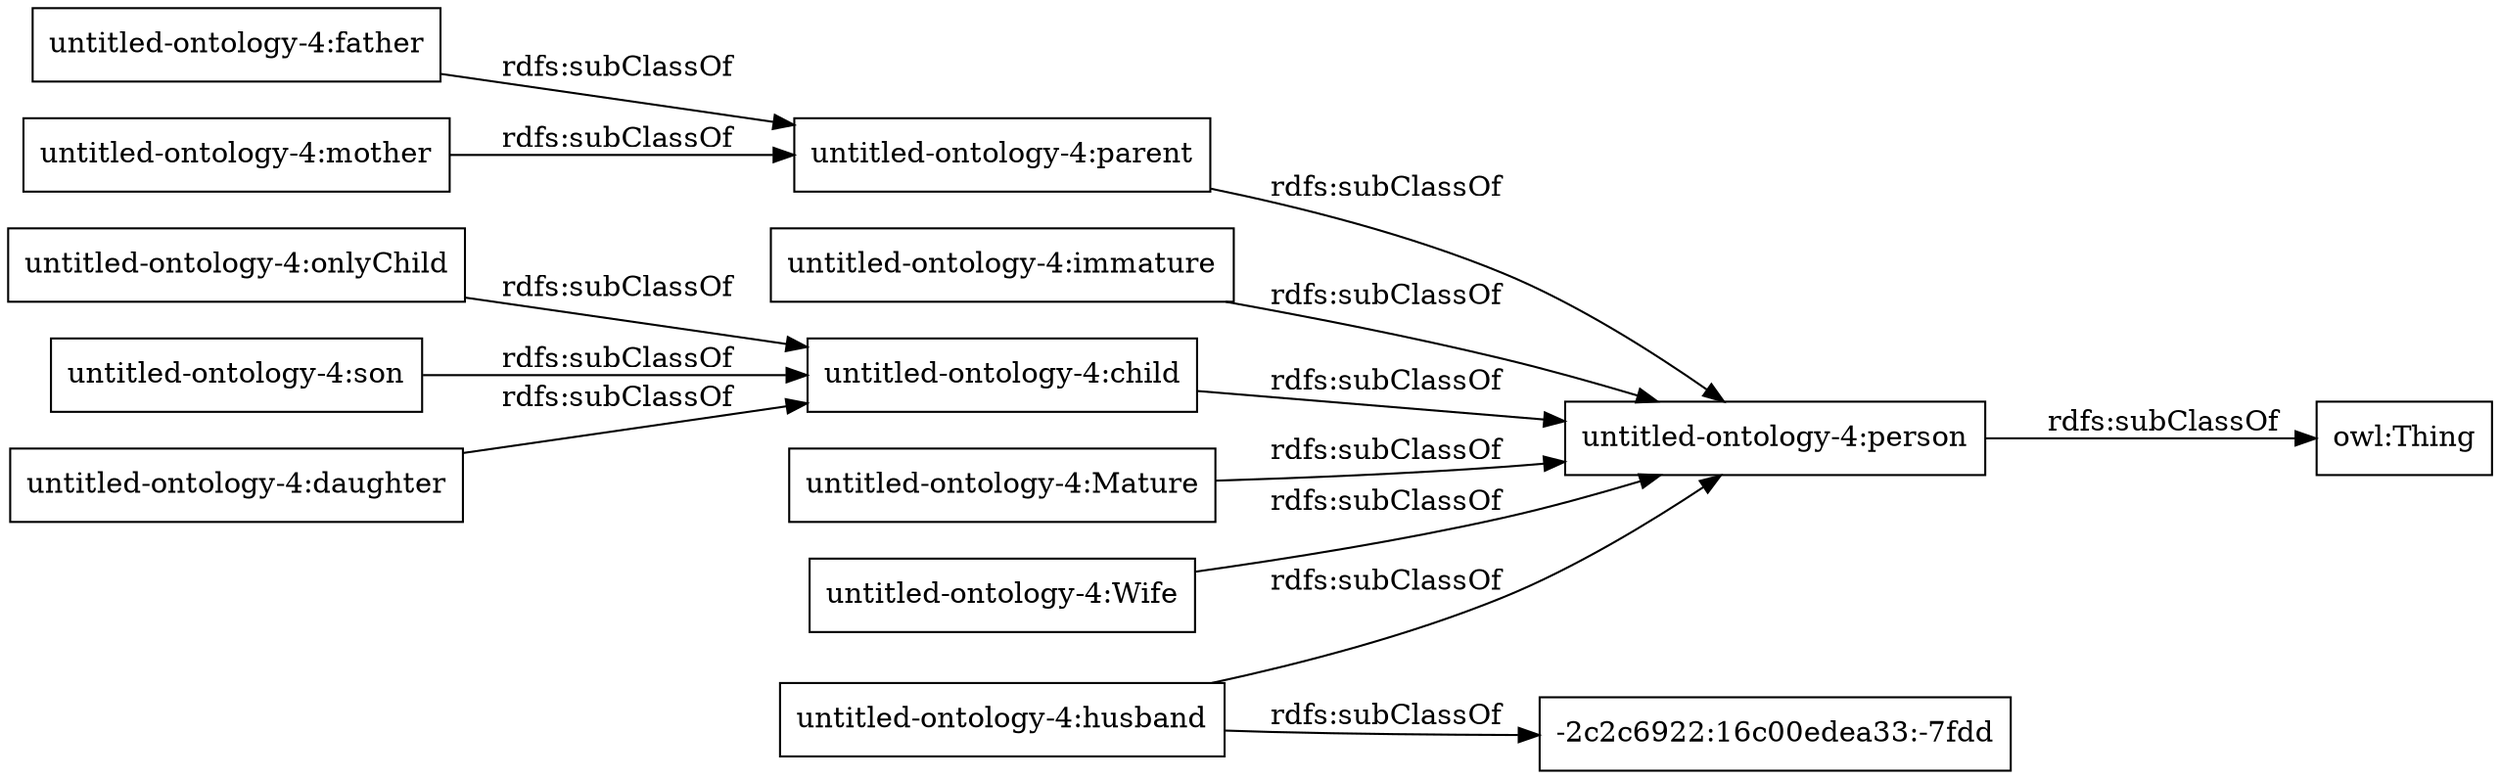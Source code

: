 digraph ar2dtool_diagram { 
rankdir=LR;
size="1000"
node [shape = rectangle, color="black"]; "untitled-ontology-4:immature" "untitled-ontology-4:onlyChild" "untitled-ontology-4:child" "untitled-ontology-4:Mature" "untitled-ontology-4:mother" "untitled-ontology-4:son" "untitled-ontology-4:person" "untitled-ontology-4:Wife" "untitled-ontology-4:father" "-2c2c6922:16c00edea33:-7fdd" "untitled-ontology-4:husband" "untitled-ontology-4:daughter" "untitled-ontology-4:parent" ; /*classes style*/
	"untitled-ontology-4:mother" -> "untitled-ontology-4:parent" [ label = "rdfs:subClassOf" ];
	"untitled-ontology-4:son" -> "untitled-ontology-4:child" [ label = "rdfs:subClassOf" ];
	"untitled-ontology-4:person" -> "owl:Thing" [ label = "rdfs:subClassOf" ];
	"untitled-ontology-4:parent" -> "untitled-ontology-4:person" [ label = "rdfs:subClassOf" ];
	"untitled-ontology-4:husband" -> "-2c2c6922:16c00edea33:-7fdd" [ label = "rdfs:subClassOf" ];
	"untitled-ontology-4:husband" -> "untitled-ontology-4:person" [ label = "rdfs:subClassOf" ];
	"untitled-ontology-4:Mature" -> "untitled-ontology-4:person" [ label = "rdfs:subClassOf" ];
	"untitled-ontology-4:daughter" -> "untitled-ontology-4:child" [ label = "rdfs:subClassOf" ];
	"untitled-ontology-4:child" -> "untitled-ontology-4:person" [ label = "rdfs:subClassOf" ];
	"untitled-ontology-4:immature" -> "untitled-ontology-4:person" [ label = "rdfs:subClassOf" ];
	"untitled-ontology-4:Wife" -> "untitled-ontology-4:person" [ label = "rdfs:subClassOf" ];
	"untitled-ontology-4:father" -> "untitled-ontology-4:parent" [ label = "rdfs:subClassOf" ];
	"untitled-ontology-4:onlyChild" -> "untitled-ontology-4:child" [ label = "rdfs:subClassOf" ];

}

